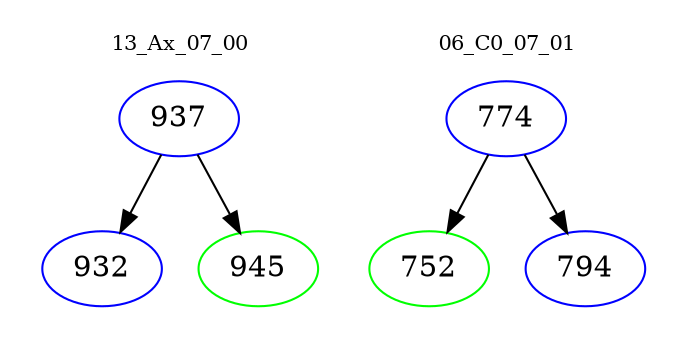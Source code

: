 digraph{
subgraph cluster_0 {
color = white
label = "13_Ax_07_00";
fontsize=10;
T0_937 [label="937", color="blue"]
T0_937 -> T0_932 [color="black"]
T0_932 [label="932", color="blue"]
T0_937 -> T0_945 [color="black"]
T0_945 [label="945", color="green"]
}
subgraph cluster_1 {
color = white
label = "06_C0_07_01";
fontsize=10;
T1_774 [label="774", color="blue"]
T1_774 -> T1_752 [color="black"]
T1_752 [label="752", color="green"]
T1_774 -> T1_794 [color="black"]
T1_794 [label="794", color="blue"]
}
}
